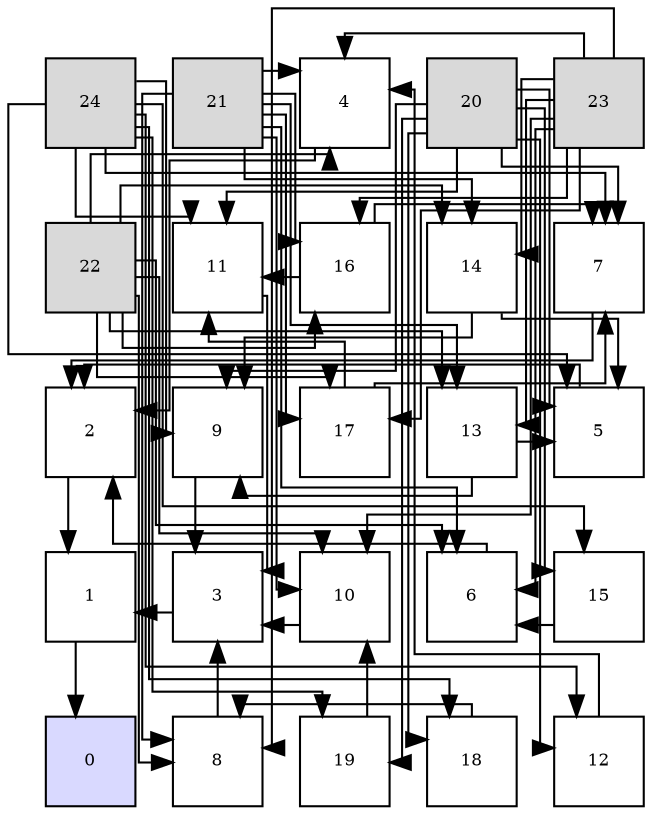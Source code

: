 digraph layout{
 rankdir=TB;
 splines=ortho;
 node [style=filled shape=square fixedsize=true width=0.6];
0[label="24", fontsize=8, fillcolor="#d9d9d9"];
1[label="21", fontsize=8, fillcolor="#d9d9d9"];
2[label="4", fontsize=8, fillcolor="#ffffff"];
3[label="20", fontsize=8, fillcolor="#d9d9d9"];
4[label="23", fontsize=8, fillcolor="#d9d9d9"];
5[label="22", fontsize=8, fillcolor="#d9d9d9"];
6[label="11", fontsize=8, fillcolor="#ffffff"];
7[label="16", fontsize=8, fillcolor="#ffffff"];
8[label="14", fontsize=8, fillcolor="#ffffff"];
9[label="7", fontsize=8, fillcolor="#ffffff"];
10[label="2", fontsize=8, fillcolor="#ffffff"];
11[label="9", fontsize=8, fillcolor="#ffffff"];
12[label="17", fontsize=8, fillcolor="#ffffff"];
13[label="13", fontsize=8, fillcolor="#ffffff"];
14[label="5", fontsize=8, fillcolor="#ffffff"];
15[label="1", fontsize=8, fillcolor="#ffffff"];
16[label="3", fontsize=8, fillcolor="#ffffff"];
17[label="10", fontsize=8, fillcolor="#ffffff"];
18[label="6", fontsize=8, fillcolor="#ffffff"];
19[label="15", fontsize=8, fillcolor="#ffffff"];
20[label="0", fontsize=8, fillcolor="#d9d9ff"];
21[label="8", fontsize=8, fillcolor="#ffffff"];
22[label="19", fontsize=8, fillcolor="#ffffff"];
23[label="18", fontsize=8, fillcolor="#ffffff"];
24[label="12", fontsize=8, fillcolor="#ffffff"];
edge [constraint=false, style=vis];15 -> 20;
10 -> 15;
16 -> 15;
2 -> 10;
14 -> 10;
18 -> 10;
9 -> 10;
21 -> 16;
11 -> 16;
17 -> 16;
6 -> 16;
24 -> 2;
1 -> 2;
5 -> 2;
4 -> 2;
13 -> 14;
8 -> 14;
3 -> 14;
0 -> 14;
19 -> 18;
1 -> 18;
5 -> 18;
4 -> 18;
7 -> 9;
12 -> 9;
3 -> 9;
0 -> 9;
23 -> 21;
1 -> 21;
5 -> 21;
4 -> 21;
13 -> 11;
8 -> 11;
3 -> 11;
0 -> 11;
22 -> 17;
1 -> 17;
5 -> 17;
4 -> 17;
7 -> 6;
12 -> 6;
3 -> 6;
0 -> 6;
3 -> 24;
0 -> 24;
1 -> 13;
5 -> 13;
4 -> 13;
1 -> 8;
5 -> 8;
4 -> 8;
3 -> 19;
0 -> 19;
1 -> 7;
5 -> 7;
4 -> 7;
1 -> 12;
5 -> 12;
4 -> 12;
3 -> 23;
0 -> 23;
3 -> 22;
0 -> 22;
edge [constraint=true, style=invis];
0 -> 5 -> 10 -> 15 -> 20;
1 -> 6 -> 11 -> 16 -> 21;
2 -> 7 -> 12 -> 17 -> 22;
3 -> 8 -> 13 -> 18 -> 23;
4 -> 9 -> 14 -> 19 -> 24;
rank = same {0 -> 1 -> 2 -> 3 -> 4};
rank = same {5 -> 6 -> 7 -> 8 -> 9};
rank = same {10 -> 11 -> 12 -> 13 -> 14};
rank = same {15 -> 16 -> 17 -> 18 -> 19};
rank = same {20 -> 21 -> 22 -> 23 -> 24};
}